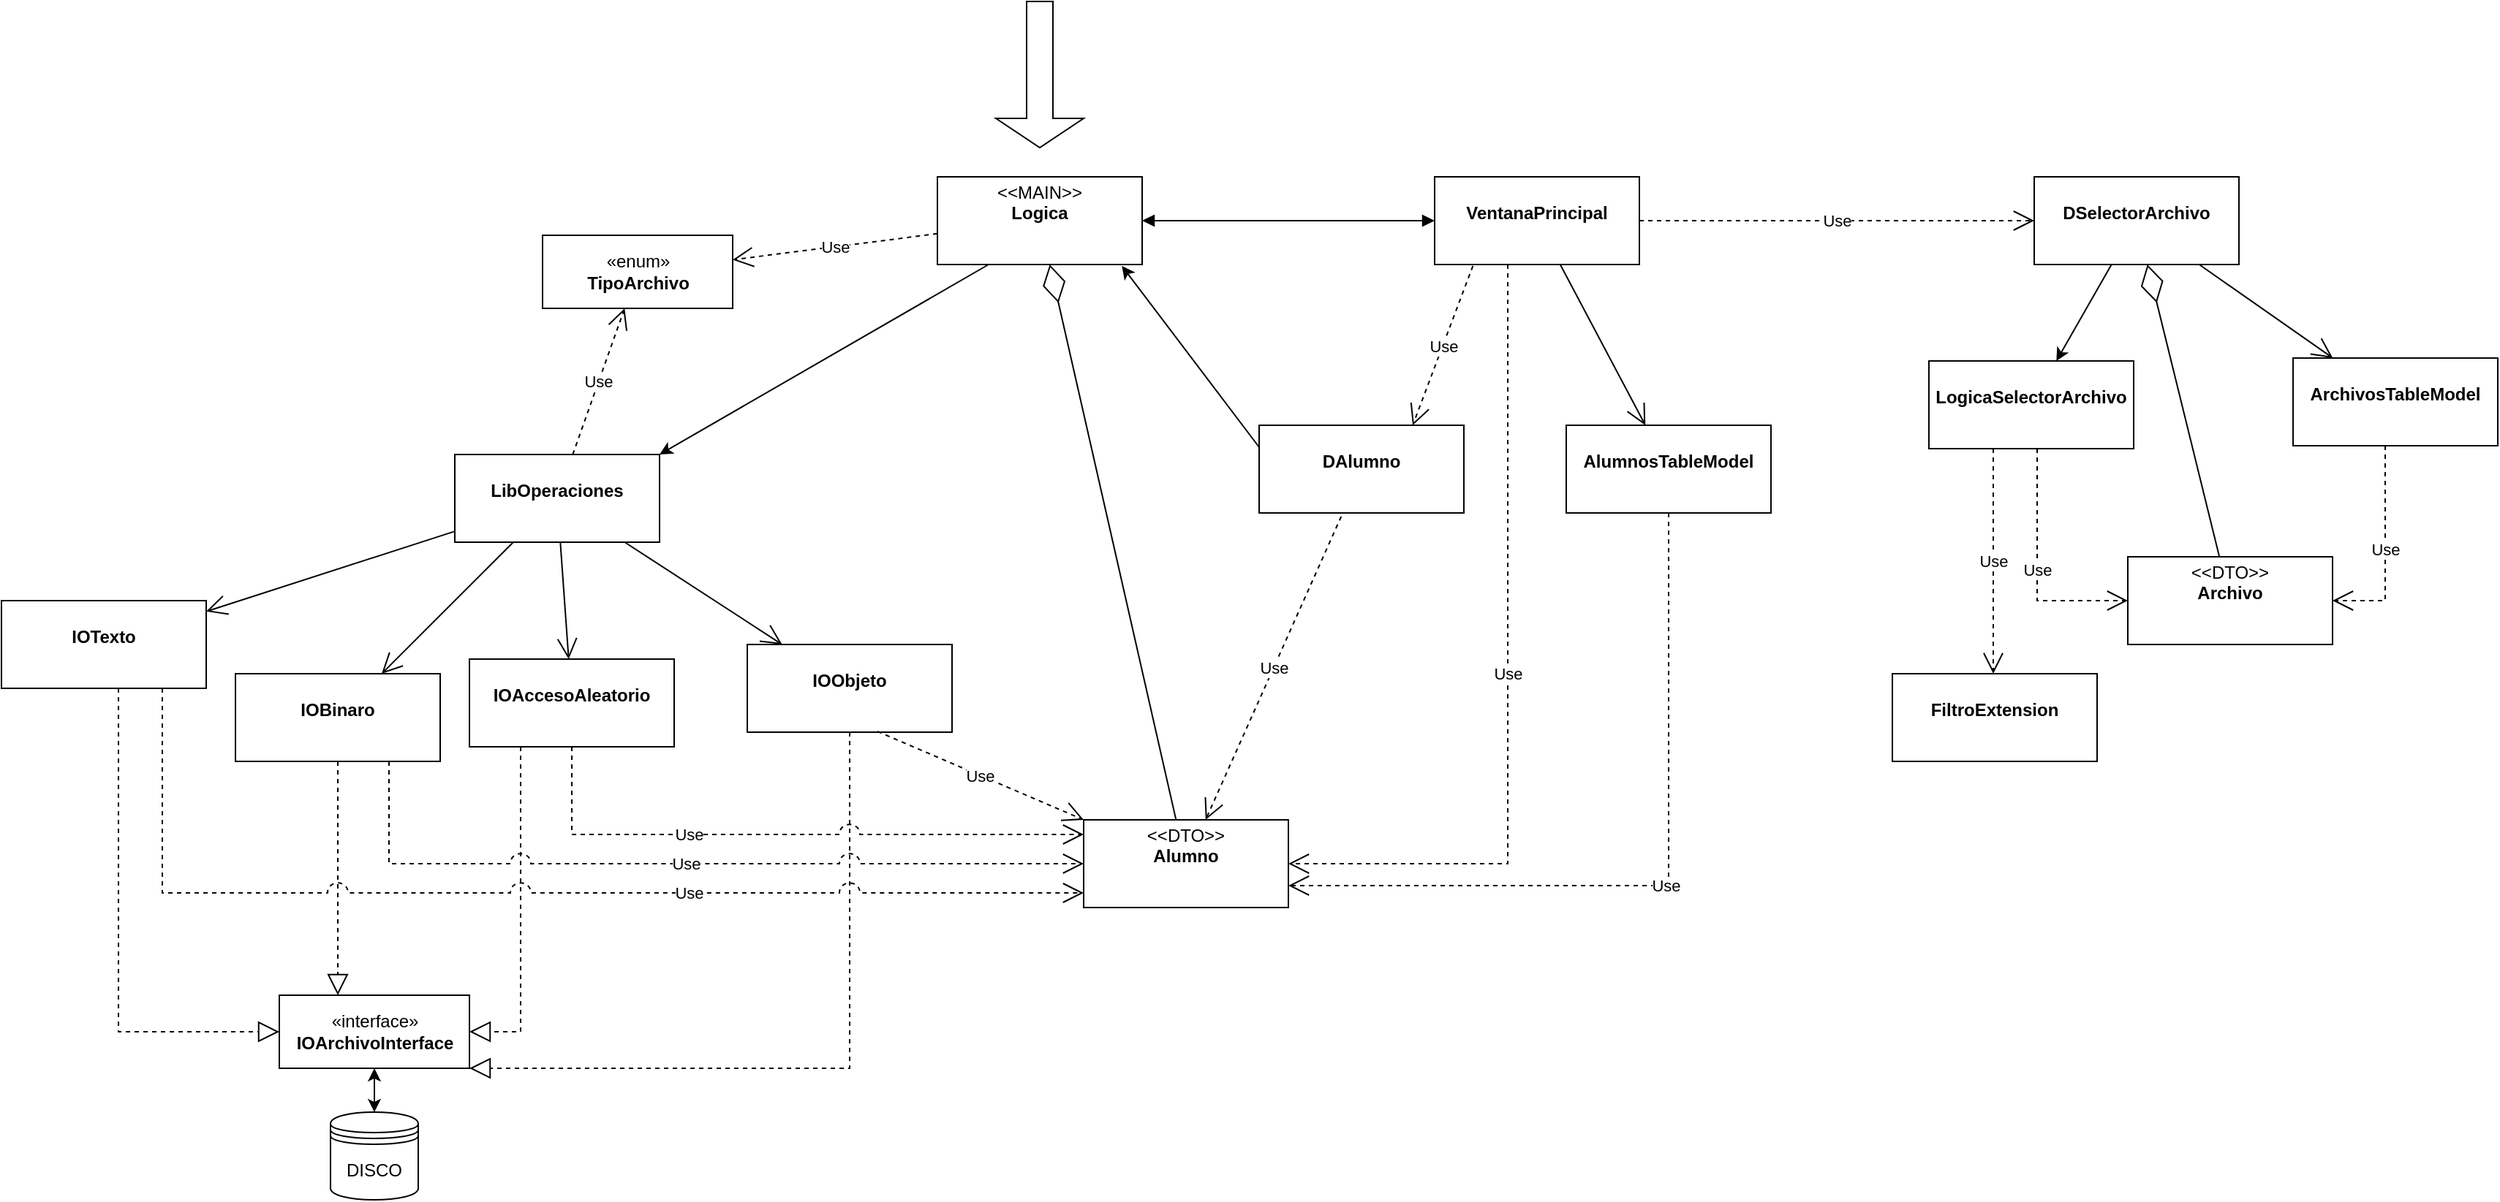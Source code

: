 <mxfile version="20.6.2" type="device"><diagram id="NGDIEgB-MJihgtuNA1bW" name="Página-1"><mxGraphModel dx="2828" dy="1662" grid="0" gridSize="10" guides="1" tooltips="1" connect="1" arrows="1" fold="1" page="1" pageScale="1" pageWidth="2000" pageHeight="1000" math="0" shadow="0"><root><mxCell id="0"/><mxCell id="1" parent="0"/><mxCell id="k-NPUOqm2Vg3Vy49UidS-1" value="«interface»&lt;br&gt;&lt;b&gt;IOArchivoInterface&lt;/b&gt;" style="html=1;" vertex="1" parent="1"><mxGeometry x="330" y="810" width="130" height="50" as="geometry"/></mxCell><mxCell id="k-NPUOqm2Vg3Vy49UidS-10" value="&lt;p style=&quot;margin:0px;margin-top:4px;text-align:center;&quot;&gt;&amp;lt;&amp;lt;DTO&amp;gt;&amp;gt;&lt;br&gt;&lt;b&gt;Alumno&lt;/b&gt;&lt;/p&gt;" style="verticalAlign=top;align=left;overflow=fill;fontSize=12;fontFamily=Helvetica;html=1;" vertex="1" parent="1"><mxGeometry x="880" y="690" width="140" height="60" as="geometry"/></mxCell><mxCell id="k-NPUOqm2Vg3Vy49UidS-11" value="&lt;p style=&quot;margin:0px;margin-top:4px;text-align:center;&quot;&gt;&lt;br&gt;&lt;b&gt;DAlumno&lt;/b&gt;&lt;/p&gt;" style="verticalAlign=top;align=left;overflow=fill;fontSize=12;fontFamily=Helvetica;html=1;" vertex="1" parent="1"><mxGeometry x="1000" y="420" width="140" height="60" as="geometry"/></mxCell><mxCell id="k-NPUOqm2Vg3Vy49UidS-12" value="&lt;p style=&quot;margin:0px;margin-top:4px;text-align:center;&quot;&gt;&lt;br&gt;&lt;b&gt;DSelectorArchivo&lt;/b&gt;&lt;/p&gt;" style="verticalAlign=top;align=left;overflow=fill;fontSize=12;fontFamily=Helvetica;html=1;" vertex="1" parent="1"><mxGeometry x="1530" y="250" width="140" height="60" as="geometry"/></mxCell><mxCell id="k-NPUOqm2Vg3Vy49UidS-13" value="&lt;p style=&quot;margin:0px;margin-top:4px;text-align:center;&quot;&gt;&lt;br&gt;&lt;b&gt;AlumnosTableModel&lt;/b&gt;&lt;/p&gt;" style="verticalAlign=top;align=left;overflow=fill;fontSize=12;fontFamily=Helvetica;html=1;" vertex="1" parent="1"><mxGeometry x="1210" y="420" width="140" height="60" as="geometry"/></mxCell><mxCell id="k-NPUOqm2Vg3Vy49UidS-14" value="&lt;p style=&quot;margin:0px;margin-top:4px;text-align:center;&quot;&gt;&lt;br&gt;&lt;b&gt;ArchivosTableModel&lt;/b&gt;&lt;/p&gt;" style="verticalAlign=top;align=left;overflow=fill;fontSize=12;fontFamily=Helvetica;html=1;" vertex="1" parent="1"><mxGeometry x="1707" y="374" width="140" height="60" as="geometry"/></mxCell><mxCell id="k-NPUOqm2Vg3Vy49UidS-15" value="&lt;p style=&quot;margin:0px;margin-top:4px;text-align:center;&quot;&gt;&lt;br&gt;&lt;b&gt;VentanaPrincipal&lt;/b&gt;&lt;/p&gt;" style="verticalAlign=top;align=left;overflow=fill;fontSize=12;fontFamily=Helvetica;html=1;" vertex="1" parent="1"><mxGeometry x="1120" y="250" width="140" height="60" as="geometry"/></mxCell><mxCell id="k-NPUOqm2Vg3Vy49UidS-16" value="&lt;p style=&quot;margin:0px;margin-top:4px;text-align:center;&quot;&gt;&lt;br&gt;&lt;b&gt;IOAccesoAleatorio&lt;/b&gt;&lt;/p&gt;" style="verticalAlign=top;align=left;overflow=fill;fontSize=12;fontFamily=Helvetica;html=1;" vertex="1" parent="1"><mxGeometry x="460" y="580" width="140" height="60" as="geometry"/></mxCell><mxCell id="k-NPUOqm2Vg3Vy49UidS-17" value="&lt;p style=&quot;margin:0px;margin-top:4px;text-align:center;&quot;&gt;&lt;br&gt;&lt;b&gt;IOBinaro&lt;/b&gt;&lt;/p&gt;" style="verticalAlign=top;align=left;overflow=fill;fontSize=12;fontFamily=Helvetica;html=1;" vertex="1" parent="1"><mxGeometry x="300" y="590" width="140" height="60" as="geometry"/></mxCell><mxCell id="k-NPUOqm2Vg3Vy49UidS-18" value="&lt;p style=&quot;margin:0px;margin-top:4px;text-align:center;&quot;&gt;&lt;br&gt;&lt;b&gt;IOObjeto&lt;/b&gt;&lt;/p&gt;" style="verticalAlign=top;align=left;overflow=fill;fontSize=12;fontFamily=Helvetica;html=1;" vertex="1" parent="1"><mxGeometry x="650" y="570" width="140" height="60" as="geometry"/></mxCell><mxCell id="k-NPUOqm2Vg3Vy49UidS-19" value="&lt;p style=&quot;margin:0px;margin-top:4px;text-align:center;&quot;&gt;&lt;br&gt;&lt;b&gt;IOTexto&lt;/b&gt;&lt;/p&gt;" style="verticalAlign=top;align=left;overflow=fill;fontSize=12;fontFamily=Helvetica;html=1;" vertex="1" parent="1"><mxGeometry x="140" y="540" width="140" height="60" as="geometry"/></mxCell><mxCell id="k-NPUOqm2Vg3Vy49UidS-20" value="&lt;p style=&quot;margin:0px;margin-top:4px;text-align:center;&quot;&gt;&lt;br&gt;&lt;b style=&quot;background-color: initial;&quot;&gt;LibOperaciones&lt;/b&gt;&lt;/p&gt;" style="verticalAlign=top;align=left;overflow=fill;fontSize=12;fontFamily=Helvetica;html=1;" vertex="1" parent="1"><mxGeometry x="450" y="440" width="140" height="60" as="geometry"/></mxCell><mxCell id="k-NPUOqm2Vg3Vy49UidS-22" value="«enum»&lt;br&gt;&lt;b&gt;TipoArchivo&lt;/b&gt;" style="html=1;" vertex="1" parent="1"><mxGeometry x="510" y="290" width="130" height="50" as="geometry"/></mxCell><mxCell id="k-NPUOqm2Vg3Vy49UidS-23" value="&lt;p style=&quot;margin:0px;margin-top:4px;text-align:center;&quot;&gt;&lt;br&gt;&lt;b style=&quot;background-color: initial;&quot;&gt;FiltroExtension&lt;/b&gt;&lt;/p&gt;" style="verticalAlign=top;align=left;overflow=fill;fontSize=12;fontFamily=Helvetica;html=1;" vertex="1" parent="1"><mxGeometry x="1433" y="590" width="140" height="60" as="geometry"/></mxCell><mxCell id="k-NPUOqm2Vg3Vy49UidS-24" value="&lt;p style=&quot;margin:0px;margin-top:4px;text-align:center;&quot;&gt;&lt;br&gt;&lt;b style=&quot;background-color: initial;&quot;&gt;LogicaSelectorArchivo&lt;/b&gt;&lt;/p&gt;" style="verticalAlign=top;align=left;overflow=fill;fontSize=12;fontFamily=Helvetica;html=1;" vertex="1" parent="1"><mxGeometry x="1458" y="376" width="140" height="60" as="geometry"/></mxCell><mxCell id="k-NPUOqm2Vg3Vy49UidS-25" value="&lt;p style=&quot;margin:0px;margin-top:4px;text-align:center;&quot;&gt;&amp;lt;&amp;lt;MAIN&amp;gt;&amp;gt;&lt;br&gt;&lt;b style=&quot;background-color: initial;&quot;&gt;Logica&lt;/b&gt;&lt;/p&gt;" style="verticalAlign=top;align=left;overflow=fill;fontSize=12;fontFamily=Helvetica;html=1;" vertex="1" parent="1"><mxGeometry x="780" y="250" width="140" height="60" as="geometry"/></mxCell><mxCell id="k-NPUOqm2Vg3Vy49UidS-27" value="" style="endArrow=open;endFill=1;endSize=12;html=1;rounded=0;" edge="1" parent="1" source="k-NPUOqm2Vg3Vy49UidS-20" target="k-NPUOqm2Vg3Vy49UidS-18"><mxGeometry width="160" relative="1" as="geometry"><mxPoint x="815.429" y="320" as="sourcePoint"/><mxPoint x="600" y="465" as="targetPoint"/></mxGeometry></mxCell><mxCell id="k-NPUOqm2Vg3Vy49UidS-28" value="" style="endArrow=open;endFill=1;endSize=12;html=1;rounded=0;" edge="1" parent="1" source="k-NPUOqm2Vg3Vy49UidS-20" target="k-NPUOqm2Vg3Vy49UidS-17"><mxGeometry width="160" relative="1" as="geometry"><mxPoint x="495.714" y="510" as="sourcePoint"/><mxPoint x="324.286" y="660" as="targetPoint"/></mxGeometry></mxCell><mxCell id="k-NPUOqm2Vg3Vy49UidS-29" value="" style="endArrow=open;endFill=1;endSize=12;html=1;rounded=0;" edge="1" parent="1" source="k-NPUOqm2Vg3Vy49UidS-20" target="k-NPUOqm2Vg3Vy49UidS-16"><mxGeometry width="160" relative="1" as="geometry"><mxPoint x="520.69" y="510" as="sourcePoint"/><mxPoint x="449.31" y="740" as="targetPoint"/></mxGeometry></mxCell><mxCell id="k-NPUOqm2Vg3Vy49UidS-30" value="" style="endArrow=open;endFill=1;endSize=12;html=1;rounded=0;" edge="1" parent="1" source="k-NPUOqm2Vg3Vy49UidS-20" target="k-NPUOqm2Vg3Vy49UidS-19"><mxGeometry width="160" relative="1" as="geometry"><mxPoint x="540" y="510" as="sourcePoint"/><mxPoint x="590" y="660" as="targetPoint"/></mxGeometry></mxCell><mxCell id="k-NPUOqm2Vg3Vy49UidS-31" value="" style="endArrow=block;dashed=1;endFill=0;endSize=12;html=1;rounded=0;edgeStyle=orthogonalEdgeStyle;" edge="1" parent="1" source="k-NPUOqm2Vg3Vy49UidS-18" target="k-NPUOqm2Vg3Vy49UidS-1"><mxGeometry width="160" relative="1" as="geometry"><mxPoint x="580" y="830" as="sourcePoint"/><mxPoint x="740" y="830" as="targetPoint"/><Array as="points"><mxPoint x="720" y="860"/></Array></mxGeometry></mxCell><mxCell id="k-NPUOqm2Vg3Vy49UidS-32" value="" style="endArrow=block;dashed=1;endFill=0;endSize=12;html=1;rounded=0;edgeStyle=orthogonalEdgeStyle;" edge="1" parent="1" source="k-NPUOqm2Vg3Vy49UidS-17" target="k-NPUOqm2Vg3Vy49UidS-1"><mxGeometry width="160" relative="1" as="geometry"><mxPoint x="289.904" y="520" as="sourcePoint"/><mxPoint x="370" y="770" as="targetPoint"/><Array as="points"><mxPoint x="370" y="770"/><mxPoint x="370" y="770"/></Array></mxGeometry></mxCell><mxCell id="k-NPUOqm2Vg3Vy49UidS-33" value="" style="endArrow=block;dashed=1;endFill=0;endSize=12;html=1;rounded=0;exitX=0.25;exitY=1;exitDx=0;exitDy=0;edgeStyle=orthogonalEdgeStyle;" edge="1" parent="1" source="k-NPUOqm2Vg3Vy49UidS-16" target="k-NPUOqm2Vg3Vy49UidS-1"><mxGeometry width="160" relative="1" as="geometry"><mxPoint x="352.069" y="660" as="sourcePoint"/><mxPoint x="268.276" y="750" as="targetPoint"/><Array as="points"><mxPoint x="495" y="835"/></Array></mxGeometry></mxCell><mxCell id="k-NPUOqm2Vg3Vy49UidS-34" value="" style="endArrow=block;dashed=1;endFill=0;endSize=12;html=1;rounded=0;edgeStyle=orthogonalEdgeStyle;" edge="1" parent="1" source="k-NPUOqm2Vg3Vy49UidS-19" target="k-NPUOqm2Vg3Vy49UidS-1"><mxGeometry width="160" relative="1" as="geometry"><mxPoint x="515" y="680" as="sourcePoint"/><mxPoint x="310" y="762.5" as="targetPoint"/><Array as="points"><mxPoint x="220" y="835"/></Array></mxGeometry></mxCell><mxCell id="k-NPUOqm2Vg3Vy49UidS-35" value="Use" style="endArrow=open;endSize=12;dashed=1;html=1;rounded=0;" edge="1" parent="1" source="k-NPUOqm2Vg3Vy49UidS-25" target="k-NPUOqm2Vg3Vy49UidS-22"><mxGeometry width="160" relative="1" as="geometry"><mxPoint x="560" y="700" as="sourcePoint"/><mxPoint x="720" y="700" as="targetPoint"/></mxGeometry></mxCell><mxCell id="k-NPUOqm2Vg3Vy49UidS-36" value="Use" style="endArrow=open;endSize=12;dashed=1;html=1;rounded=0;" edge="1" parent="1" source="k-NPUOqm2Vg3Vy49UidS-20" target="k-NPUOqm2Vg3Vy49UidS-22"><mxGeometry width="160" relative="1" as="geometry"><mxPoint x="790" y="286.441" as="sourcePoint"/><mxPoint x="630" y="278.305" as="targetPoint"/></mxGeometry></mxCell><mxCell id="k-NPUOqm2Vg3Vy49UidS-37" value="DISCO" style="shape=datastore;whiteSpace=wrap;html=1;" vertex="1" parent="1"><mxGeometry x="365" y="890" width="60" height="60" as="geometry"/></mxCell><mxCell id="k-NPUOqm2Vg3Vy49UidS-38" value="" style="endArrow=classic;startArrow=classic;html=1;rounded=0;exitX=0.5;exitY=0;exitDx=0;exitDy=0;" edge="1" parent="1" source="k-NPUOqm2Vg3Vy49UidS-37" target="k-NPUOqm2Vg3Vy49UidS-1"><mxGeometry width="50" height="50" relative="1" as="geometry"><mxPoint x="920" y="760" as="sourcePoint"/><mxPoint x="970" y="710" as="targetPoint"/></mxGeometry></mxCell><mxCell id="k-NPUOqm2Vg3Vy49UidS-39" value="" style="endArrow=block;startArrow=block;endFill=1;startFill=1;html=1;rounded=0;exitX=1;exitY=0.5;exitDx=0;exitDy=0;" edge="1" parent="1" source="k-NPUOqm2Vg3Vy49UidS-25" target="k-NPUOqm2Vg3Vy49UidS-15"><mxGeometry width="160" relative="1" as="geometry"><mxPoint x="1050" y="540" as="sourcePoint"/><mxPoint x="1210" y="540" as="targetPoint"/></mxGeometry></mxCell><mxCell id="k-NPUOqm2Vg3Vy49UidS-40" value="" style="endArrow=diamondThin;endFill=0;endSize=24;html=1;rounded=0;" edge="1" parent="1" source="k-NPUOqm2Vg3Vy49UidS-10" target="k-NPUOqm2Vg3Vy49UidS-25"><mxGeometry width="160" relative="1" as="geometry"><mxPoint x="1050" y="540" as="sourcePoint"/><mxPoint x="1210" y="540" as="targetPoint"/></mxGeometry></mxCell><mxCell id="k-NPUOqm2Vg3Vy49UidS-41" value="" style="endArrow=open;endFill=1;endSize=12;html=1;rounded=0;" edge="1" parent="1" source="k-NPUOqm2Vg3Vy49UidS-15" target="k-NPUOqm2Vg3Vy49UidS-13"><mxGeometry width="160" relative="1" as="geometry"><mxPoint x="460" y="502.581" as="sourcePoint"/><mxPoint x="290" y="557.419" as="targetPoint"/></mxGeometry></mxCell><mxCell id="k-NPUOqm2Vg3Vy49UidS-42" value="" style="shape=singleArrow;direction=south;whiteSpace=wrap;html=1;" vertex="1" parent="1"><mxGeometry x="820" y="130" width="60" height="100" as="geometry"/></mxCell><mxCell id="k-NPUOqm2Vg3Vy49UidS-43" value="Use" style="endArrow=open;endSize=12;dashed=1;html=1;rounded=0;entryX=0.75;entryY=0;entryDx=0;entryDy=0;exitX=0.187;exitY=1.016;exitDx=0;exitDy=0;exitPerimeter=0;" edge="1" parent="1" source="k-NPUOqm2Vg3Vy49UidS-15" target="k-NPUOqm2Vg3Vy49UidS-11"><mxGeometry width="160" relative="1" as="geometry"><mxPoint x="790" y="298.909" as="sourcePoint"/><mxPoint x="650" y="316.727" as="targetPoint"/></mxGeometry></mxCell><mxCell id="k-NPUOqm2Vg3Vy49UidS-44" value="Use" style="endArrow=open;endSize=12;dashed=1;html=1;rounded=0;" edge="1" parent="1" source="k-NPUOqm2Vg3Vy49UidS-15" target="k-NPUOqm2Vg3Vy49UidS-12"><mxGeometry width="160" relative="1" as="geometry"><mxPoint x="1205.526" y="320.0" as="sourcePoint"/><mxPoint x="1235" y="480.0" as="targetPoint"/></mxGeometry></mxCell><mxCell id="k-NPUOqm2Vg3Vy49UidS-46" value="" style="endArrow=open;endFill=1;endSize=12;html=1;rounded=0;" edge="1" parent="1" source="k-NPUOqm2Vg3Vy49UidS-12" target="k-NPUOqm2Vg3Vy49UidS-14"><mxGeometry width="160" relative="1" as="geometry"><mxPoint x="1260" y="167.5" as="sourcePoint"/><mxPoint x="1400" y="122.5" as="targetPoint"/></mxGeometry></mxCell><mxCell id="k-NPUOqm2Vg3Vy49UidS-49" value="Use" style="endArrow=open;endSize=12;dashed=1;html=1;rounded=0;exitX=0.401;exitY=1.04;exitDx=0;exitDy=0;exitPerimeter=0;" edge="1" parent="1" source="k-NPUOqm2Vg3Vy49UidS-11" target="k-NPUOqm2Vg3Vy49UidS-10"><mxGeometry width="160" relative="1" as="geometry"><mxPoint x="1200.789" y="320.0" as="sourcePoint"/><mxPoint x="1205" y="480.0" as="targetPoint"/></mxGeometry></mxCell><mxCell id="k-NPUOqm2Vg3Vy49UidS-50" value="Use" style="endArrow=open;endSize=12;dashed=1;html=1;rounded=0;exitX=0.636;exitY=0.992;exitDx=0;exitDy=0;exitPerimeter=0;" edge="1" parent="1" source="k-NPUOqm2Vg3Vy49UidS-18" target="k-NPUOqm2Vg3Vy49UidS-10"><mxGeometry width="160" relative="1" as="geometry"><mxPoint x="1226.14" y="542.4" as="sourcePoint"/><mxPoint x="1002.56" y="700.0" as="targetPoint"/></mxGeometry></mxCell><mxCell id="k-NPUOqm2Vg3Vy49UidS-51" value="Use" style="endArrow=open;endSize=12;dashed=1;html=1;rounded=0;edgeStyle=orthogonalEdgeStyle;" edge="1" parent="1" source="k-NPUOqm2Vg3Vy49UidS-15" target="k-NPUOqm2Vg3Vy49UidS-10"><mxGeometry width="160" relative="1" as="geometry"><mxPoint x="1066.14" y="492.4" as="sourcePoint"/><mxPoint x="973.402" y="700.0" as="targetPoint"/><Array as="points"><mxPoint x="1170" y="720"/></Array></mxGeometry></mxCell><mxCell id="k-NPUOqm2Vg3Vy49UidS-55" value="" style="endArrow=none;startArrow=classic;endFill=0;startFill=1;html=1;rounded=0;entryX=0;entryY=0.25;entryDx=0;entryDy=0;exitX=0.901;exitY=1.016;exitDx=0;exitDy=0;exitPerimeter=0;" edge="1" parent="1" source="k-NPUOqm2Vg3Vy49UidS-25" target="k-NPUOqm2Vg3Vy49UidS-11"><mxGeometry width="160" relative="1" as="geometry"><mxPoint x="930" y="290.0" as="sourcePoint"/><mxPoint x="1130" y="290.0" as="targetPoint"/></mxGeometry></mxCell><mxCell id="k-NPUOqm2Vg3Vy49UidS-56" value="" style="endArrow=none;startArrow=classic;endFill=0;startFill=1;html=1;rounded=0;entryX=0.25;entryY=1;entryDx=0;entryDy=0;exitX=1;exitY=0;exitDx=0;exitDy=0;" edge="1" parent="1" source="k-NPUOqm2Vg3Vy49UidS-20" target="k-NPUOqm2Vg3Vy49UidS-25"><mxGeometry width="160" relative="1" as="geometry"><mxPoint x="916.14" y="320.96" as="sourcePoint"/><mxPoint x="1010" y="445.0" as="targetPoint"/></mxGeometry></mxCell><mxCell id="k-NPUOqm2Vg3Vy49UidS-58" value="" style="endArrow=none;startArrow=classic;endFill=0;startFill=1;html=1;rounded=0;" edge="1" parent="1" source="k-NPUOqm2Vg3Vy49UidS-24" target="k-NPUOqm2Vg3Vy49UidS-12"><mxGeometry width="160" relative="1" as="geometry"><mxPoint x="916.14" y="320.96" as="sourcePoint"/><mxPoint x="1010" y="445.0" as="targetPoint"/></mxGeometry></mxCell><mxCell id="k-NPUOqm2Vg3Vy49UidS-59" value="Use" style="endArrow=open;endSize=12;dashed=1;html=1;rounded=0;entryX=1;entryY=0.75;entryDx=0;entryDy=0;edgeStyle=orthogonalEdgeStyle;" edge="1" parent="1" source="k-NPUOqm2Vg3Vy49UidS-13" target="k-NPUOqm2Vg3Vy49UidS-10"><mxGeometry width="160" relative="1" as="geometry"><mxPoint x="1066.14" y="492.4" as="sourcePoint"/><mxPoint x="973.402" y="700.0" as="targetPoint"/><Array as="points"><mxPoint x="1280" y="735"/></Array></mxGeometry></mxCell><mxCell id="k-NPUOqm2Vg3Vy49UidS-63" value="Use" style="endArrow=open;endSize=12;dashed=1;html=1;rounded=0;exitX=0.5;exitY=1;exitDx=0;exitDy=0;edgeStyle=orthogonalEdgeStyle;jumpStyle=arc;jumpSize=14;" edge="1" parent="1" source="k-NPUOqm2Vg3Vy49UidS-16" target="k-NPUOqm2Vg3Vy49UidS-10"><mxGeometry x="-0.317" width="160" relative="1" as="geometry"><mxPoint x="749.04" y="639.52" as="sourcePoint"/><mxPoint x="890.053" y="700.0" as="targetPoint"/><Array as="points"><mxPoint x="530" y="700"/></Array><mxPoint as="offset"/></mxGeometry></mxCell><mxCell id="k-NPUOqm2Vg3Vy49UidS-64" value="Use" style="endArrow=open;endSize=12;dashed=1;html=1;rounded=0;exitX=0.75;exitY=1;exitDx=0;exitDy=0;edgeStyle=orthogonalEdgeStyle;jumpStyle=arc;jumpSize=14;" edge="1" parent="1" source="k-NPUOqm2Vg3Vy49UidS-17" target="k-NPUOqm2Vg3Vy49UidS-10"><mxGeometry width="160" relative="1" as="geometry"><mxPoint x="540" y="650.0" as="sourcePoint"/><mxPoint x="890" y="710.0" as="targetPoint"/><Array as="points"><mxPoint x="405" y="720"/></Array></mxGeometry></mxCell><mxCell id="k-NPUOqm2Vg3Vy49UidS-65" value="Use" style="endArrow=open;endSize=12;dashed=1;html=1;rounded=0;edgeStyle=orthogonalEdgeStyle;jumpStyle=arc;jumpSize=14;" edge="1" parent="1" source="k-NPUOqm2Vg3Vy49UidS-19" target="k-NPUOqm2Vg3Vy49UidS-10"><mxGeometry x="0.299" width="160" relative="1" as="geometry"><mxPoint x="415" y="660.0" as="sourcePoint"/><mxPoint x="890" y="720.0" as="targetPoint"/><Array as="points"><mxPoint x="250" y="740"/></Array><mxPoint as="offset"/></mxGeometry></mxCell><mxCell id="k-NPUOqm2Vg3Vy49UidS-66" value="&lt;p style=&quot;margin:0px;margin-top:4px;text-align:center;&quot;&gt;&amp;lt;&amp;lt;DTO&amp;gt;&amp;gt;&lt;br&gt;&lt;b&gt;Archivo&lt;/b&gt;&lt;/p&gt;" style="verticalAlign=top;align=left;overflow=fill;fontSize=12;fontFamily=Helvetica;html=1;" vertex="1" parent="1"><mxGeometry x="1594" y="510" width="140" height="60" as="geometry"/></mxCell><mxCell id="k-NPUOqm2Vg3Vy49UidS-67" value="Use" style="endArrow=open;endSize=12;dashed=1;html=1;rounded=0;edgeStyle=orthogonalEdgeStyle;" edge="1" parent="1" source="k-NPUOqm2Vg3Vy49UidS-24" target="k-NPUOqm2Vg3Vy49UidS-66"><mxGeometry width="160" relative="1" as="geometry"><mxPoint x="1290.0" y="490" as="sourcePoint"/><mxPoint x="1030.0" y="745" as="targetPoint"/><Array as="points"><mxPoint x="1532" y="540"/></Array></mxGeometry></mxCell><mxCell id="k-NPUOqm2Vg3Vy49UidS-69" value="Use" style="endArrow=open;endSize=12;dashed=1;html=1;rounded=0;edgeStyle=orthogonalEdgeStyle;" edge="1" parent="1" source="k-NPUOqm2Vg3Vy49UidS-14" target="k-NPUOqm2Vg3Vy49UidS-66"><mxGeometry width="160" relative="1" as="geometry"><mxPoint x="1632" y="320.0" as="sourcePoint"/><mxPoint x="1632" y="520" as="targetPoint"/><Array as="points"><mxPoint x="1770" y="540"/></Array></mxGeometry></mxCell><mxCell id="k-NPUOqm2Vg3Vy49UidS-70" value="Use" style="endArrow=open;endSize=12;dashed=1;html=1;rounded=0;edgeStyle=orthogonalEdgeStyle;" edge="1" parent="1" source="k-NPUOqm2Vg3Vy49UidS-24" target="k-NPUOqm2Vg3Vy49UidS-23"><mxGeometry width="160" relative="1" as="geometry"><mxPoint x="1542" y="446" as="sourcePoint"/><mxPoint x="1604" y="550" as="targetPoint"/><Array as="points"><mxPoint x="1502" y="577"/><mxPoint x="1502" y="577"/></Array></mxGeometry></mxCell><mxCell id="k-NPUOqm2Vg3Vy49UidS-71" value="" style="endArrow=diamondThin;endFill=0;endSize=24;html=1;rounded=0;" edge="1" parent="1" source="k-NPUOqm2Vg3Vy49UidS-66" target="k-NPUOqm2Vg3Vy49UidS-12"><mxGeometry width="160" relative="1" as="geometry"><mxPoint x="953.182" y="700" as="sourcePoint"/><mxPoint x="866.818" y="320.0" as="targetPoint"/></mxGeometry></mxCell></root></mxGraphModel></diagram></mxfile>